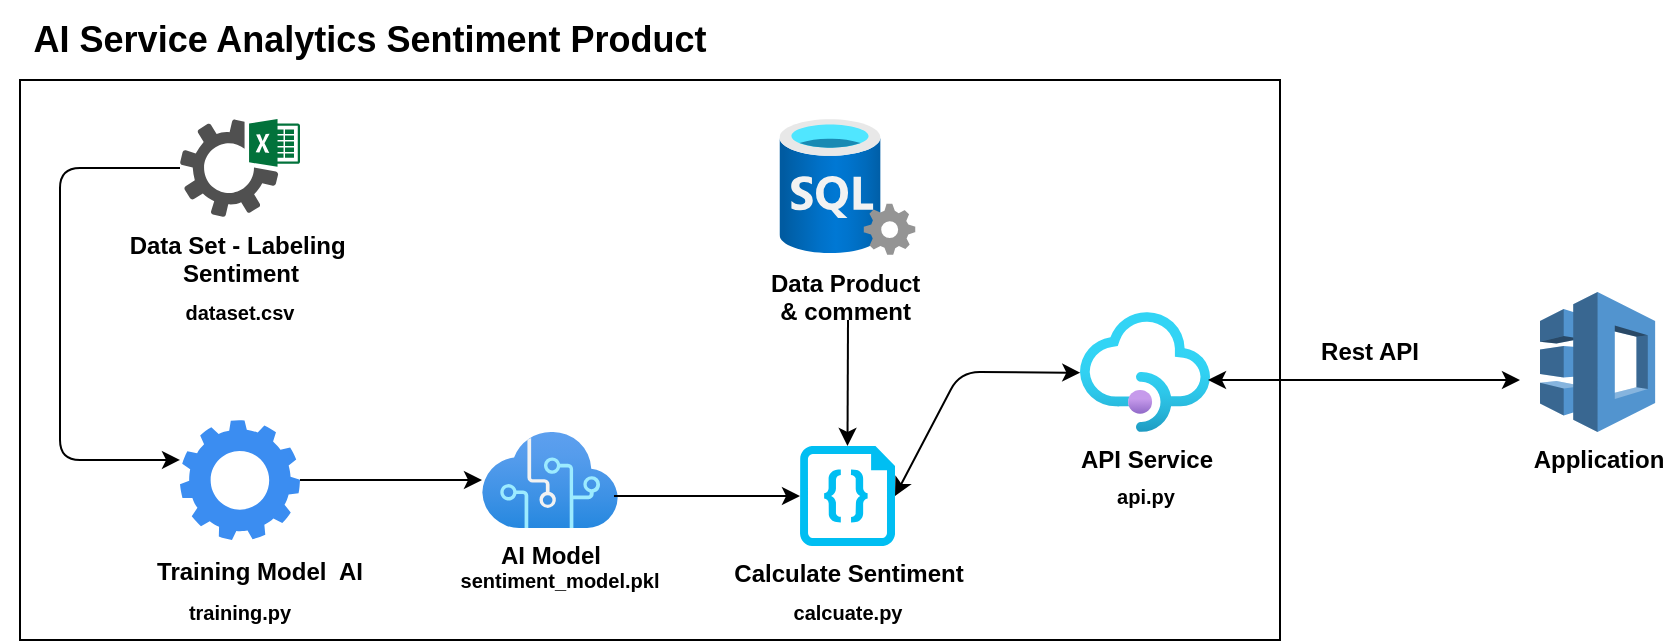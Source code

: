 <mxfile version="13.9.9" type="device"><diagram id="MPOJHuXkhUEyFL-CrtOR" name="Architecture"><mxGraphModel dx="1361" dy="652" grid="1" gridSize="10" guides="1" tooltips="1" connect="1" arrows="1" fold="1" page="1" pageScale="1" pageWidth="850" pageHeight="1100" math="0" shadow="0"><root><mxCell id="jSEY8RpCkoVRMXqWIVlT-0"/><mxCell id="jSEY8RpCkoVRMXqWIVlT-1" parent="jSEY8RpCkoVRMXqWIVlT-0"/><mxCell id="yKiqFQ7Z_bQwc0Quybti-30" value="" style="rounded=0;whiteSpace=wrap;html=1;" vertex="1" parent="jSEY8RpCkoVRMXqWIVlT-1"><mxGeometry x="60" y="50" width="630" height="280" as="geometry"/></mxCell><mxCell id="yKiqFQ7Z_bQwc0Quybti-2" value="&lt;b&gt;AI Model&lt;/b&gt;" style="aspect=fixed;html=1;points=[];align=center;image;fontSize=12;image=img/lib/azure2/ai_machine_learning/Cognitive_Services.svg;" vertex="1" parent="jSEY8RpCkoVRMXqWIVlT-1"><mxGeometry x="291" y="226" width="68" height="48" as="geometry"/></mxCell><mxCell id="yKiqFQ7Z_bQwc0Quybti-4" value="&lt;b&gt;Data Product&amp;nbsp;&lt;br&gt;&amp;amp; comment&amp;nbsp;&lt;/b&gt;" style="aspect=fixed;html=1;points=[];align=center;image;fontSize=12;image=img/lib/azure2/databases/SQL_Server.svg;" vertex="1" parent="jSEY8RpCkoVRMXqWIVlT-1"><mxGeometry x="439.75" y="69.5" width="68" height="68" as="geometry"/></mxCell><mxCell id="yKiqFQ7Z_bQwc0Quybti-6" value="&lt;b&gt;Data Set - Labeling&amp;nbsp;&lt;br&gt;Sentiment&lt;/b&gt;" style="pointerEvents=1;shadow=0;dashed=0;html=1;strokeColor=none;fillColor=#505050;labelPosition=center;verticalLabelPosition=bottom;verticalAlign=top;outlineConnect=0;align=center;shape=mxgraph.office.services.excel_services;" vertex="1" parent="jSEY8RpCkoVRMXqWIVlT-1"><mxGeometry x="140" y="69.5" width="60" height="49" as="geometry"/></mxCell><mxCell id="yKiqFQ7Z_bQwc0Quybti-12" value="" style="group;fontStyle=4" vertex="1" connectable="0" parent="jSEY8RpCkoVRMXqWIVlT-1"><mxGeometry x="110" y="220" width="120" height="106" as="geometry"/></mxCell><mxCell id="yKiqFQ7Z_bQwc0Quybti-8" value="" style="html=1;aspect=fixed;strokeColor=none;shadow=0;align=center;verticalAlign=top;fillColor=#3B8DF1;shape=mxgraph.gcp2.gear" vertex="1" parent="yKiqFQ7Z_bQwc0Quybti-12"><mxGeometry x="30" width="60" height="60" as="geometry"/></mxCell><mxCell id="yKiqFQ7Z_bQwc0Quybti-9" value="&lt;b&gt;Training Model&amp;nbsp; AI&lt;/b&gt;" style="text;html=1;strokeColor=none;fillColor=none;align=center;verticalAlign=middle;whiteSpace=wrap;rounded=0;" vertex="1" parent="yKiqFQ7Z_bQwc0Quybti-12"><mxGeometry x="10" y="66" width="120" height="20" as="geometry"/></mxCell><mxCell id="yKiqFQ7Z_bQwc0Quybti-21" value="&lt;b&gt;&lt;font style=&quot;font-size: 10px&quot;&gt;training.py&lt;/font&gt;&lt;/b&gt;" style="text;html=1;strokeColor=none;fillColor=none;align=center;verticalAlign=middle;whiteSpace=wrap;rounded=0;" vertex="1" parent="yKiqFQ7Z_bQwc0Quybti-12"><mxGeometry x="40" y="86" width="40" height="20" as="geometry"/></mxCell><mxCell id="yKiqFQ7Z_bQwc0Quybti-13" value="&lt;b&gt;API Service&lt;/b&gt;" style="aspect=fixed;html=1;points=[];align=center;image;fontSize=12;image=img/lib/azure2/app_services/API_Management_Services.svg;" vertex="1" parent="jSEY8RpCkoVRMXqWIVlT-1"><mxGeometry x="590" y="166" width="65" height="60" as="geometry"/></mxCell><mxCell id="yKiqFQ7Z_bQwc0Quybti-14" value="" style="endArrow=classic;html=1;entryX=0;entryY=0.333;entryDx=0;entryDy=0;entryPerimeter=0;" edge="1" parent="jSEY8RpCkoVRMXqWIVlT-1" source="yKiqFQ7Z_bQwc0Quybti-6" target="yKiqFQ7Z_bQwc0Quybti-8"><mxGeometry width="50" height="50" relative="1" as="geometry"><mxPoint x="40" y="170" as="sourcePoint"/><mxPoint x="110" y="80" as="targetPoint"/><Array as="points"><mxPoint x="80" y="94"/><mxPoint x="80" y="240"/></Array></mxGeometry></mxCell><mxCell id="yKiqFQ7Z_bQwc0Quybti-15" value="" style="endArrow=classic;html=1;" edge="1" parent="jSEY8RpCkoVRMXqWIVlT-1" source="yKiqFQ7Z_bQwc0Quybti-8" target="yKiqFQ7Z_bQwc0Quybti-2"><mxGeometry width="50" height="50" relative="1" as="geometry"><mxPoint x="220" y="260" as="sourcePoint"/><mxPoint x="270" y="210" as="targetPoint"/></mxGeometry></mxCell><mxCell id="yKiqFQ7Z_bQwc0Quybti-16" value="&lt;b&gt;Calculate Sentiment&lt;/b&gt;" style="verticalLabelPosition=bottom;html=1;verticalAlign=top;align=center;strokeColor=none;fillColor=#00BEF2;shape=mxgraph.azure.code_file;pointerEvents=1;" vertex="1" parent="jSEY8RpCkoVRMXqWIVlT-1"><mxGeometry x="450" y="233" width="47.5" height="50" as="geometry"/></mxCell><mxCell id="yKiqFQ7Z_bQwc0Quybti-17" value="" style="endArrow=classic;html=1;entryX=0;entryY=0.5;entryDx=0;entryDy=0;entryPerimeter=0;" edge="1" parent="jSEY8RpCkoVRMXqWIVlT-1" target="yKiqFQ7Z_bQwc0Quybti-16"><mxGeometry width="50" height="50" relative="1" as="geometry"><mxPoint x="357" y="258" as="sourcePoint"/><mxPoint x="440" y="190" as="targetPoint"/></mxGeometry></mxCell><mxCell id="yKiqFQ7Z_bQwc0Quybti-18" value="" style="endArrow=classic;html=1;entryX=0.5;entryY=0;entryDx=0;entryDy=0;entryPerimeter=0;" edge="1" parent="jSEY8RpCkoVRMXqWIVlT-1" target="yKiqFQ7Z_bQwc0Quybti-16"><mxGeometry width="50" height="50" relative="1" as="geometry"><mxPoint x="474" y="170" as="sourcePoint"/><mxPoint x="600" y="120" as="targetPoint"/></mxGeometry></mxCell><mxCell id="yKiqFQ7Z_bQwc0Quybti-19" value="" style="endArrow=classic;startArrow=classic;html=1;exitX=1;exitY=0.5;exitDx=0;exitDy=0;exitPerimeter=0;entryX=0.002;entryY=0.506;entryDx=0;entryDy=0;entryPerimeter=0;" edge="1" parent="jSEY8RpCkoVRMXqWIVlT-1" source="yKiqFQ7Z_bQwc0Quybti-16" target="yKiqFQ7Z_bQwc0Quybti-13"><mxGeometry width="50" height="50" relative="1" as="geometry"><mxPoint x="510" y="260" as="sourcePoint"/><mxPoint x="560" y="210" as="targetPoint"/><Array as="points"><mxPoint x="530" y="196"/></Array></mxGeometry></mxCell><mxCell id="yKiqFQ7Z_bQwc0Quybti-26" value="&lt;b&gt;&lt;font style=&quot;font-size: 10px&quot;&gt;calcuate.py&lt;/font&gt;&lt;/b&gt;" style="text;html=1;strokeColor=none;fillColor=none;align=center;verticalAlign=middle;whiteSpace=wrap;rounded=0;" vertex="1" parent="jSEY8RpCkoVRMXqWIVlT-1"><mxGeometry x="453.75" y="306" width="40" height="20" as="geometry"/></mxCell><mxCell id="yKiqFQ7Z_bQwc0Quybti-28" value="&lt;b&gt;&lt;font style=&quot;font-size: 10px&quot;&gt;api.py&lt;/font&gt;&lt;/b&gt;" style="text;html=1;strokeColor=none;fillColor=none;align=center;verticalAlign=middle;whiteSpace=wrap;rounded=0;" vertex="1" parent="jSEY8RpCkoVRMXqWIVlT-1"><mxGeometry x="602.5" y="248" width="40" height="20" as="geometry"/></mxCell><mxCell id="yKiqFQ7Z_bQwc0Quybti-35" value="" style="endArrow=classic;startArrow=classic;html=1;" edge="1" parent="jSEY8RpCkoVRMXqWIVlT-1"><mxGeometry width="50" height="50" relative="1" as="geometry"><mxPoint x="654" y="200" as="sourcePoint"/><mxPoint x="810" y="200" as="targetPoint"/></mxGeometry></mxCell><mxCell id="yKiqFQ7Z_bQwc0Quybti-38" value="&lt;b&gt;Application&lt;/b&gt;" style="outlineConnect=0;dashed=0;verticalLabelPosition=bottom;verticalAlign=top;align=center;html=1;shape=mxgraph.aws3.application_discovery_service;fillColor=#5294CF;gradientColor=none;" vertex="1" parent="jSEY8RpCkoVRMXqWIVlT-1"><mxGeometry x="820" y="156" width="57.57" height="70" as="geometry"/></mxCell><mxCell id="yKiqFQ7Z_bQwc0Quybti-39" value="Rest API" style="text;html=1;strokeColor=none;fillColor=none;align=center;verticalAlign=middle;whiteSpace=wrap;rounded=0;fontStyle=1" vertex="1" parent="jSEY8RpCkoVRMXqWIVlT-1"><mxGeometry x="655" y="175.5" width="160" height="20" as="geometry"/></mxCell><mxCell id="yKiqFQ7Z_bQwc0Quybti-40" value="&lt;b&gt;&lt;font style=&quot;font-size: 18px&quot;&gt;AI Service Analytics Sentiment Product&lt;/font&gt;&lt;/b&gt;" style="text;html=1;strokeColor=none;fillColor=none;align=center;verticalAlign=middle;whiteSpace=wrap;rounded=0;" vertex="1" parent="jSEY8RpCkoVRMXqWIVlT-1"><mxGeometry x="50" y="10" width="370" height="40" as="geometry"/></mxCell><mxCell id="yKiqFQ7Z_bQwc0Quybti-41" value="&lt;b&gt;&lt;font style=&quot;font-size: 10px&quot;&gt;dataset.csv&lt;/font&gt;&lt;/b&gt;" style="text;html=1;strokeColor=none;fillColor=none;align=center;verticalAlign=middle;whiteSpace=wrap;rounded=0;" vertex="1" parent="jSEY8RpCkoVRMXqWIVlT-1"><mxGeometry x="150" y="155.5" width="40" height="20" as="geometry"/></mxCell><mxCell id="yKiqFQ7Z_bQwc0Quybti-43" value="&lt;b&gt;&lt;font style=&quot;font-size: 10px&quot;&gt;sentiment_model.pkl&lt;/font&gt;&lt;/b&gt;" style="text;html=1;strokeColor=none;fillColor=none;align=center;verticalAlign=middle;whiteSpace=wrap;rounded=0;" vertex="1" parent="jSEY8RpCkoVRMXqWIVlT-1"><mxGeometry x="310" y="290" width="40" height="20" as="geometry"/></mxCell></root></mxGraphModel></diagram></mxfile>